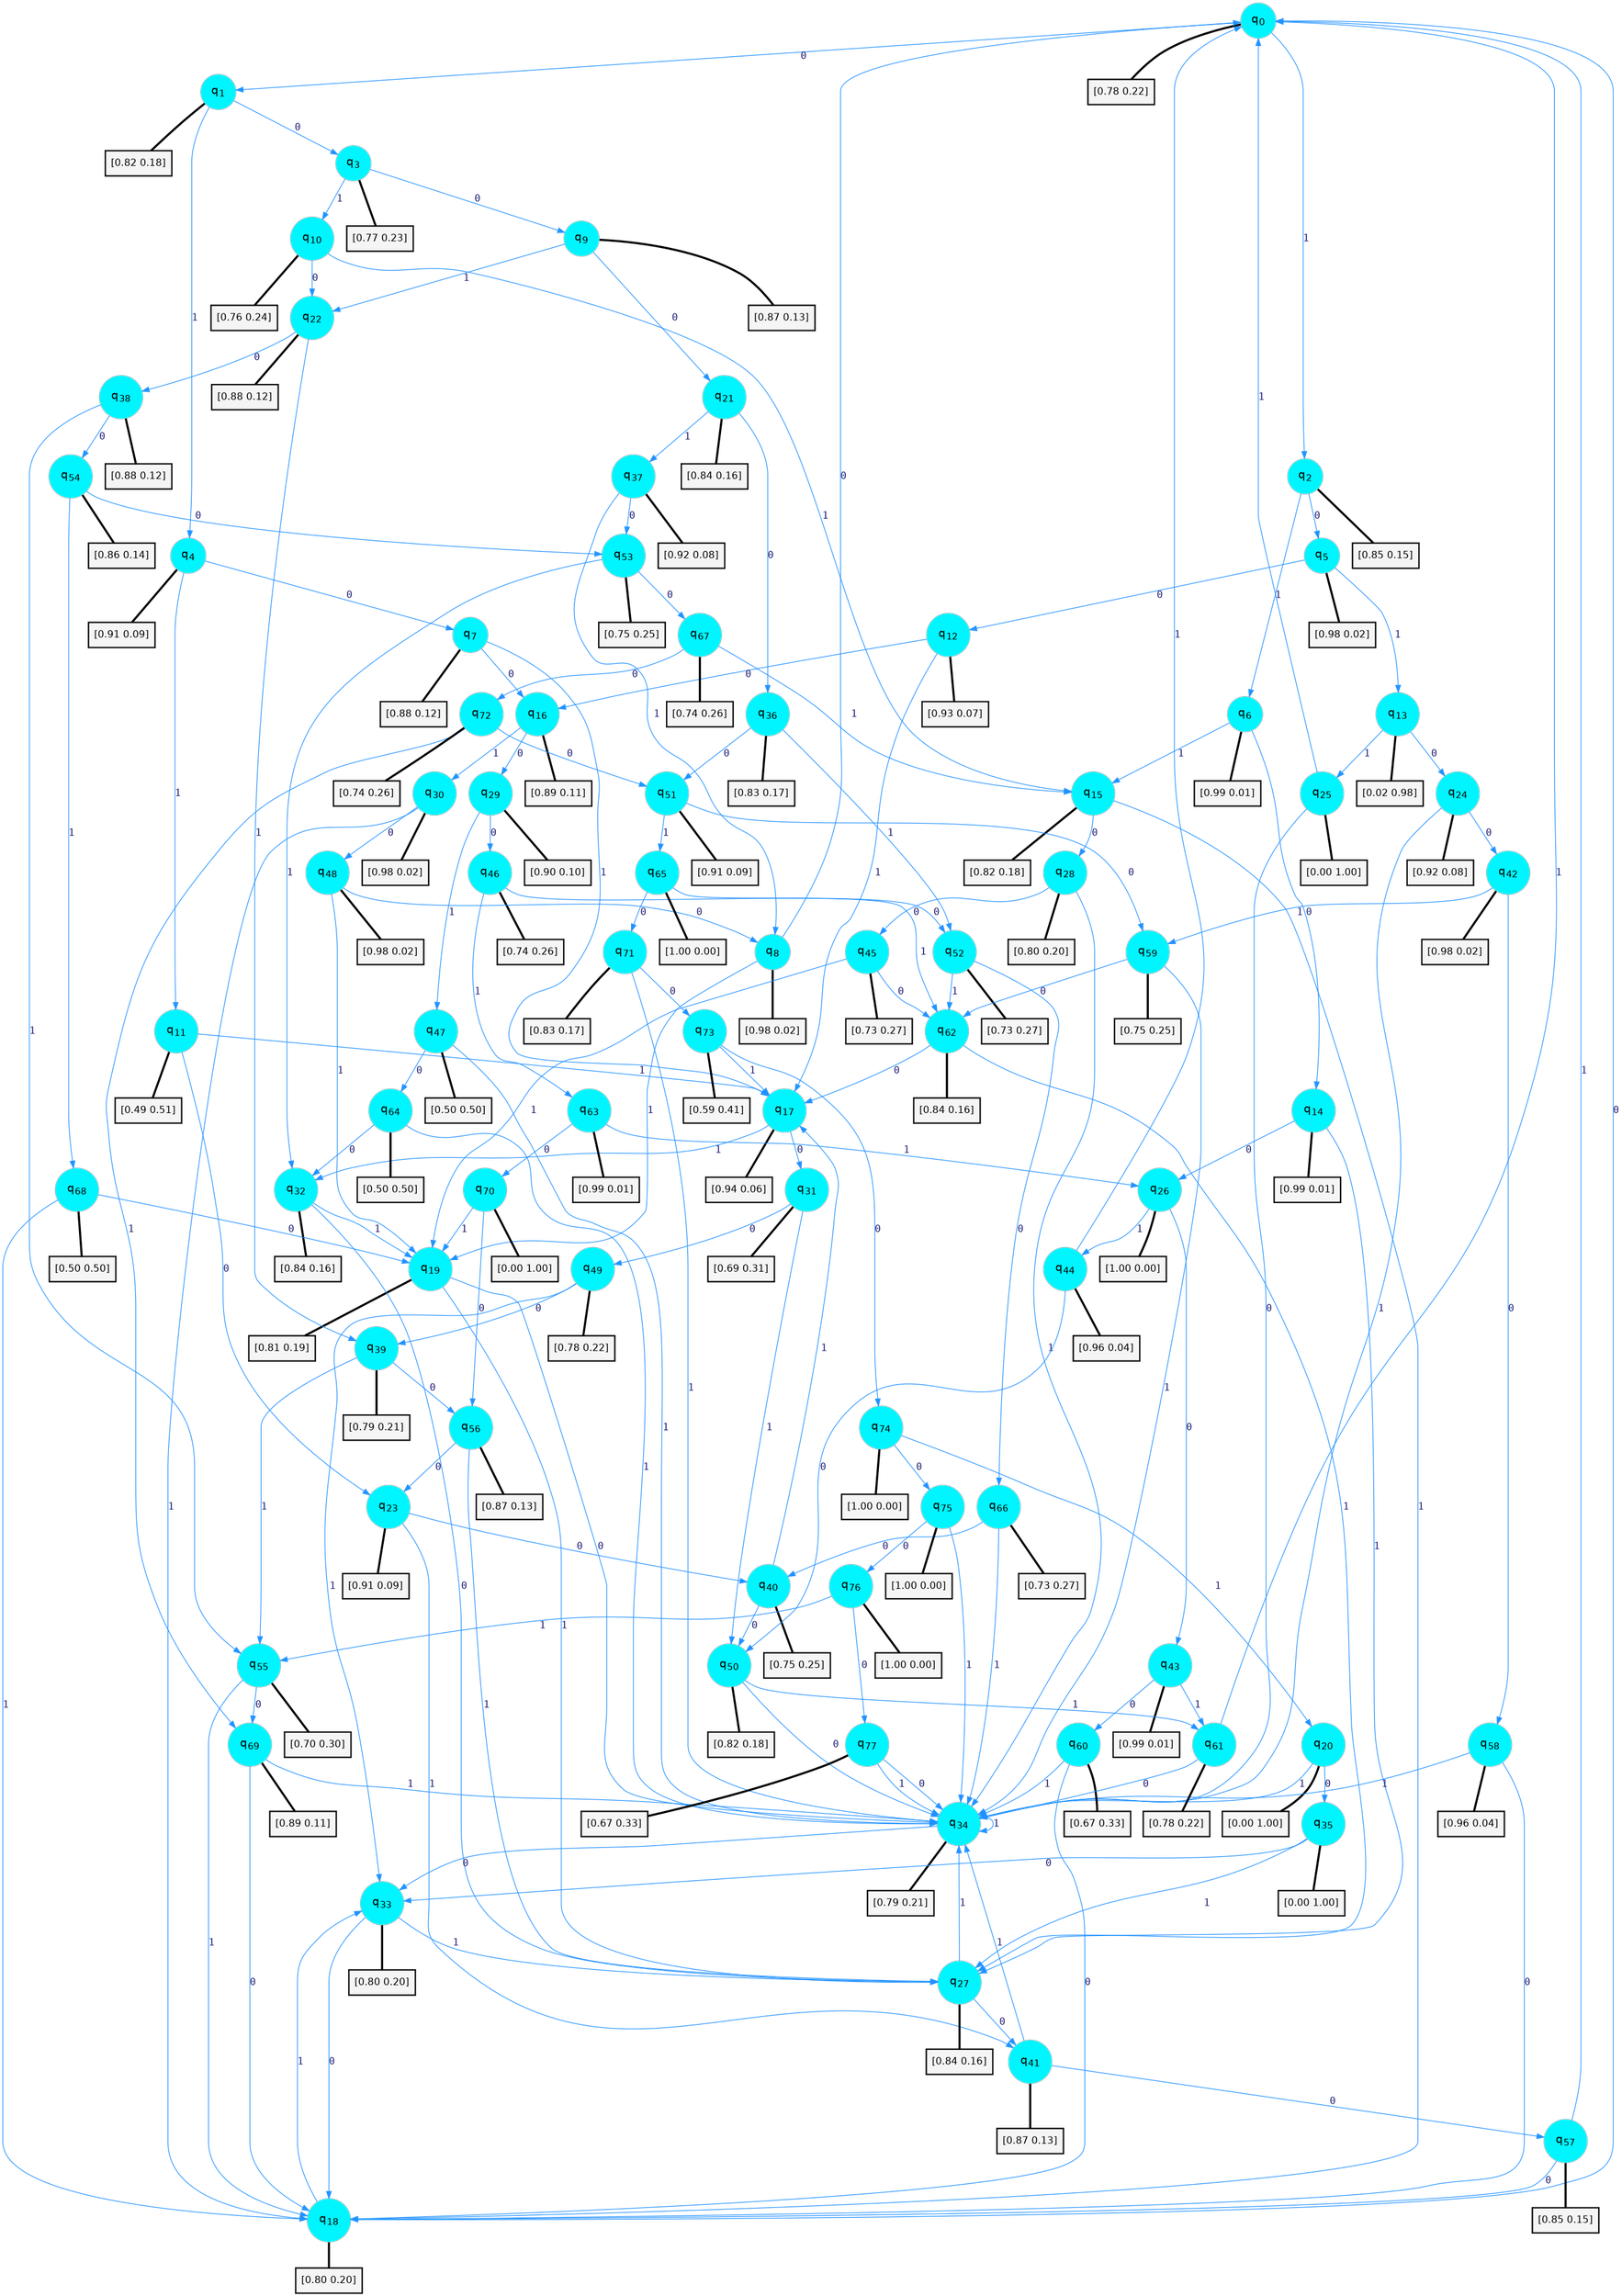 digraph G {
graph [
bgcolor=transparent, dpi=300, rankdir=TD, size="40,25"];
node [
color=gray, fillcolor=turquoise1, fontcolor=black, fontname=Helvetica, fontsize=16, fontweight=bold, shape=circle, style=filled];
edge [
arrowsize=1, color=dodgerblue1, fontcolor=midnightblue, fontname=courier, fontweight=bold, penwidth=1, style=solid, weight=20];
0[label=<q<SUB>0</SUB>>];
1[label=<q<SUB>1</SUB>>];
2[label=<q<SUB>2</SUB>>];
3[label=<q<SUB>3</SUB>>];
4[label=<q<SUB>4</SUB>>];
5[label=<q<SUB>5</SUB>>];
6[label=<q<SUB>6</SUB>>];
7[label=<q<SUB>7</SUB>>];
8[label=<q<SUB>8</SUB>>];
9[label=<q<SUB>9</SUB>>];
10[label=<q<SUB>10</SUB>>];
11[label=<q<SUB>11</SUB>>];
12[label=<q<SUB>12</SUB>>];
13[label=<q<SUB>13</SUB>>];
14[label=<q<SUB>14</SUB>>];
15[label=<q<SUB>15</SUB>>];
16[label=<q<SUB>16</SUB>>];
17[label=<q<SUB>17</SUB>>];
18[label=<q<SUB>18</SUB>>];
19[label=<q<SUB>19</SUB>>];
20[label=<q<SUB>20</SUB>>];
21[label=<q<SUB>21</SUB>>];
22[label=<q<SUB>22</SUB>>];
23[label=<q<SUB>23</SUB>>];
24[label=<q<SUB>24</SUB>>];
25[label=<q<SUB>25</SUB>>];
26[label=<q<SUB>26</SUB>>];
27[label=<q<SUB>27</SUB>>];
28[label=<q<SUB>28</SUB>>];
29[label=<q<SUB>29</SUB>>];
30[label=<q<SUB>30</SUB>>];
31[label=<q<SUB>31</SUB>>];
32[label=<q<SUB>32</SUB>>];
33[label=<q<SUB>33</SUB>>];
34[label=<q<SUB>34</SUB>>];
35[label=<q<SUB>35</SUB>>];
36[label=<q<SUB>36</SUB>>];
37[label=<q<SUB>37</SUB>>];
38[label=<q<SUB>38</SUB>>];
39[label=<q<SUB>39</SUB>>];
40[label=<q<SUB>40</SUB>>];
41[label=<q<SUB>41</SUB>>];
42[label=<q<SUB>42</SUB>>];
43[label=<q<SUB>43</SUB>>];
44[label=<q<SUB>44</SUB>>];
45[label=<q<SUB>45</SUB>>];
46[label=<q<SUB>46</SUB>>];
47[label=<q<SUB>47</SUB>>];
48[label=<q<SUB>48</SUB>>];
49[label=<q<SUB>49</SUB>>];
50[label=<q<SUB>50</SUB>>];
51[label=<q<SUB>51</SUB>>];
52[label=<q<SUB>52</SUB>>];
53[label=<q<SUB>53</SUB>>];
54[label=<q<SUB>54</SUB>>];
55[label=<q<SUB>55</SUB>>];
56[label=<q<SUB>56</SUB>>];
57[label=<q<SUB>57</SUB>>];
58[label=<q<SUB>58</SUB>>];
59[label=<q<SUB>59</SUB>>];
60[label=<q<SUB>60</SUB>>];
61[label=<q<SUB>61</SUB>>];
62[label=<q<SUB>62</SUB>>];
63[label=<q<SUB>63</SUB>>];
64[label=<q<SUB>64</SUB>>];
65[label=<q<SUB>65</SUB>>];
66[label=<q<SUB>66</SUB>>];
67[label=<q<SUB>67</SUB>>];
68[label=<q<SUB>68</SUB>>];
69[label=<q<SUB>69</SUB>>];
70[label=<q<SUB>70</SUB>>];
71[label=<q<SUB>71</SUB>>];
72[label=<q<SUB>72</SUB>>];
73[label=<q<SUB>73</SUB>>];
74[label=<q<SUB>74</SUB>>];
75[label=<q<SUB>75</SUB>>];
76[label=<q<SUB>76</SUB>>];
77[label=<q<SUB>77</SUB>>];
78[label="[0.78 0.22]", shape=box,fontcolor=black, fontname=Helvetica, fontsize=14, penwidth=2, fillcolor=whitesmoke,color=black];
79[label="[0.82 0.18]", shape=box,fontcolor=black, fontname=Helvetica, fontsize=14, penwidth=2, fillcolor=whitesmoke,color=black];
80[label="[0.85 0.15]", shape=box,fontcolor=black, fontname=Helvetica, fontsize=14, penwidth=2, fillcolor=whitesmoke,color=black];
81[label="[0.77 0.23]", shape=box,fontcolor=black, fontname=Helvetica, fontsize=14, penwidth=2, fillcolor=whitesmoke,color=black];
82[label="[0.91 0.09]", shape=box,fontcolor=black, fontname=Helvetica, fontsize=14, penwidth=2, fillcolor=whitesmoke,color=black];
83[label="[0.98 0.02]", shape=box,fontcolor=black, fontname=Helvetica, fontsize=14, penwidth=2, fillcolor=whitesmoke,color=black];
84[label="[0.99 0.01]", shape=box,fontcolor=black, fontname=Helvetica, fontsize=14, penwidth=2, fillcolor=whitesmoke,color=black];
85[label="[0.88 0.12]", shape=box,fontcolor=black, fontname=Helvetica, fontsize=14, penwidth=2, fillcolor=whitesmoke,color=black];
86[label="[0.98 0.02]", shape=box,fontcolor=black, fontname=Helvetica, fontsize=14, penwidth=2, fillcolor=whitesmoke,color=black];
87[label="[0.87 0.13]", shape=box,fontcolor=black, fontname=Helvetica, fontsize=14, penwidth=2, fillcolor=whitesmoke,color=black];
88[label="[0.76 0.24]", shape=box,fontcolor=black, fontname=Helvetica, fontsize=14, penwidth=2, fillcolor=whitesmoke,color=black];
89[label="[0.49 0.51]", shape=box,fontcolor=black, fontname=Helvetica, fontsize=14, penwidth=2, fillcolor=whitesmoke,color=black];
90[label="[0.93 0.07]", shape=box,fontcolor=black, fontname=Helvetica, fontsize=14, penwidth=2, fillcolor=whitesmoke,color=black];
91[label="[0.02 0.98]", shape=box,fontcolor=black, fontname=Helvetica, fontsize=14, penwidth=2, fillcolor=whitesmoke,color=black];
92[label="[0.99 0.01]", shape=box,fontcolor=black, fontname=Helvetica, fontsize=14, penwidth=2, fillcolor=whitesmoke,color=black];
93[label="[0.82 0.18]", shape=box,fontcolor=black, fontname=Helvetica, fontsize=14, penwidth=2, fillcolor=whitesmoke,color=black];
94[label="[0.89 0.11]", shape=box,fontcolor=black, fontname=Helvetica, fontsize=14, penwidth=2, fillcolor=whitesmoke,color=black];
95[label="[0.94 0.06]", shape=box,fontcolor=black, fontname=Helvetica, fontsize=14, penwidth=2, fillcolor=whitesmoke,color=black];
96[label="[0.80 0.20]", shape=box,fontcolor=black, fontname=Helvetica, fontsize=14, penwidth=2, fillcolor=whitesmoke,color=black];
97[label="[0.81 0.19]", shape=box,fontcolor=black, fontname=Helvetica, fontsize=14, penwidth=2, fillcolor=whitesmoke,color=black];
98[label="[0.00 1.00]", shape=box,fontcolor=black, fontname=Helvetica, fontsize=14, penwidth=2, fillcolor=whitesmoke,color=black];
99[label="[0.84 0.16]", shape=box,fontcolor=black, fontname=Helvetica, fontsize=14, penwidth=2, fillcolor=whitesmoke,color=black];
100[label="[0.88 0.12]", shape=box,fontcolor=black, fontname=Helvetica, fontsize=14, penwidth=2, fillcolor=whitesmoke,color=black];
101[label="[0.91 0.09]", shape=box,fontcolor=black, fontname=Helvetica, fontsize=14, penwidth=2, fillcolor=whitesmoke,color=black];
102[label="[0.92 0.08]", shape=box,fontcolor=black, fontname=Helvetica, fontsize=14, penwidth=2, fillcolor=whitesmoke,color=black];
103[label="[0.00 1.00]", shape=box,fontcolor=black, fontname=Helvetica, fontsize=14, penwidth=2, fillcolor=whitesmoke,color=black];
104[label="[1.00 0.00]", shape=box,fontcolor=black, fontname=Helvetica, fontsize=14, penwidth=2, fillcolor=whitesmoke,color=black];
105[label="[0.84 0.16]", shape=box,fontcolor=black, fontname=Helvetica, fontsize=14, penwidth=2, fillcolor=whitesmoke,color=black];
106[label="[0.80 0.20]", shape=box,fontcolor=black, fontname=Helvetica, fontsize=14, penwidth=2, fillcolor=whitesmoke,color=black];
107[label="[0.90 0.10]", shape=box,fontcolor=black, fontname=Helvetica, fontsize=14, penwidth=2, fillcolor=whitesmoke,color=black];
108[label="[0.98 0.02]", shape=box,fontcolor=black, fontname=Helvetica, fontsize=14, penwidth=2, fillcolor=whitesmoke,color=black];
109[label="[0.69 0.31]", shape=box,fontcolor=black, fontname=Helvetica, fontsize=14, penwidth=2, fillcolor=whitesmoke,color=black];
110[label="[0.84 0.16]", shape=box,fontcolor=black, fontname=Helvetica, fontsize=14, penwidth=2, fillcolor=whitesmoke,color=black];
111[label="[0.80 0.20]", shape=box,fontcolor=black, fontname=Helvetica, fontsize=14, penwidth=2, fillcolor=whitesmoke,color=black];
112[label="[0.79 0.21]", shape=box,fontcolor=black, fontname=Helvetica, fontsize=14, penwidth=2, fillcolor=whitesmoke,color=black];
113[label="[0.00 1.00]", shape=box,fontcolor=black, fontname=Helvetica, fontsize=14, penwidth=2, fillcolor=whitesmoke,color=black];
114[label="[0.83 0.17]", shape=box,fontcolor=black, fontname=Helvetica, fontsize=14, penwidth=2, fillcolor=whitesmoke,color=black];
115[label="[0.92 0.08]", shape=box,fontcolor=black, fontname=Helvetica, fontsize=14, penwidth=2, fillcolor=whitesmoke,color=black];
116[label="[0.88 0.12]", shape=box,fontcolor=black, fontname=Helvetica, fontsize=14, penwidth=2, fillcolor=whitesmoke,color=black];
117[label="[0.79 0.21]", shape=box,fontcolor=black, fontname=Helvetica, fontsize=14, penwidth=2, fillcolor=whitesmoke,color=black];
118[label="[0.75 0.25]", shape=box,fontcolor=black, fontname=Helvetica, fontsize=14, penwidth=2, fillcolor=whitesmoke,color=black];
119[label="[0.87 0.13]", shape=box,fontcolor=black, fontname=Helvetica, fontsize=14, penwidth=2, fillcolor=whitesmoke,color=black];
120[label="[0.98 0.02]", shape=box,fontcolor=black, fontname=Helvetica, fontsize=14, penwidth=2, fillcolor=whitesmoke,color=black];
121[label="[0.99 0.01]", shape=box,fontcolor=black, fontname=Helvetica, fontsize=14, penwidth=2, fillcolor=whitesmoke,color=black];
122[label="[0.96 0.04]", shape=box,fontcolor=black, fontname=Helvetica, fontsize=14, penwidth=2, fillcolor=whitesmoke,color=black];
123[label="[0.73 0.27]", shape=box,fontcolor=black, fontname=Helvetica, fontsize=14, penwidth=2, fillcolor=whitesmoke,color=black];
124[label="[0.74 0.26]", shape=box,fontcolor=black, fontname=Helvetica, fontsize=14, penwidth=2, fillcolor=whitesmoke,color=black];
125[label="[0.50 0.50]", shape=box,fontcolor=black, fontname=Helvetica, fontsize=14, penwidth=2, fillcolor=whitesmoke,color=black];
126[label="[0.98 0.02]", shape=box,fontcolor=black, fontname=Helvetica, fontsize=14, penwidth=2, fillcolor=whitesmoke,color=black];
127[label="[0.78 0.22]", shape=box,fontcolor=black, fontname=Helvetica, fontsize=14, penwidth=2, fillcolor=whitesmoke,color=black];
128[label="[0.82 0.18]", shape=box,fontcolor=black, fontname=Helvetica, fontsize=14, penwidth=2, fillcolor=whitesmoke,color=black];
129[label="[0.91 0.09]", shape=box,fontcolor=black, fontname=Helvetica, fontsize=14, penwidth=2, fillcolor=whitesmoke,color=black];
130[label="[0.73 0.27]", shape=box,fontcolor=black, fontname=Helvetica, fontsize=14, penwidth=2, fillcolor=whitesmoke,color=black];
131[label="[0.75 0.25]", shape=box,fontcolor=black, fontname=Helvetica, fontsize=14, penwidth=2, fillcolor=whitesmoke,color=black];
132[label="[0.86 0.14]", shape=box,fontcolor=black, fontname=Helvetica, fontsize=14, penwidth=2, fillcolor=whitesmoke,color=black];
133[label="[0.70 0.30]", shape=box,fontcolor=black, fontname=Helvetica, fontsize=14, penwidth=2, fillcolor=whitesmoke,color=black];
134[label="[0.87 0.13]", shape=box,fontcolor=black, fontname=Helvetica, fontsize=14, penwidth=2, fillcolor=whitesmoke,color=black];
135[label="[0.85 0.15]", shape=box,fontcolor=black, fontname=Helvetica, fontsize=14, penwidth=2, fillcolor=whitesmoke,color=black];
136[label="[0.96 0.04]", shape=box,fontcolor=black, fontname=Helvetica, fontsize=14, penwidth=2, fillcolor=whitesmoke,color=black];
137[label="[0.75 0.25]", shape=box,fontcolor=black, fontname=Helvetica, fontsize=14, penwidth=2, fillcolor=whitesmoke,color=black];
138[label="[0.67 0.33]", shape=box,fontcolor=black, fontname=Helvetica, fontsize=14, penwidth=2, fillcolor=whitesmoke,color=black];
139[label="[0.78 0.22]", shape=box,fontcolor=black, fontname=Helvetica, fontsize=14, penwidth=2, fillcolor=whitesmoke,color=black];
140[label="[0.84 0.16]", shape=box,fontcolor=black, fontname=Helvetica, fontsize=14, penwidth=2, fillcolor=whitesmoke,color=black];
141[label="[0.99 0.01]", shape=box,fontcolor=black, fontname=Helvetica, fontsize=14, penwidth=2, fillcolor=whitesmoke,color=black];
142[label="[0.50 0.50]", shape=box,fontcolor=black, fontname=Helvetica, fontsize=14, penwidth=2, fillcolor=whitesmoke,color=black];
143[label="[1.00 0.00]", shape=box,fontcolor=black, fontname=Helvetica, fontsize=14, penwidth=2, fillcolor=whitesmoke,color=black];
144[label="[0.73 0.27]", shape=box,fontcolor=black, fontname=Helvetica, fontsize=14, penwidth=2, fillcolor=whitesmoke,color=black];
145[label="[0.74 0.26]", shape=box,fontcolor=black, fontname=Helvetica, fontsize=14, penwidth=2, fillcolor=whitesmoke,color=black];
146[label="[0.50 0.50]", shape=box,fontcolor=black, fontname=Helvetica, fontsize=14, penwidth=2, fillcolor=whitesmoke,color=black];
147[label="[0.89 0.11]", shape=box,fontcolor=black, fontname=Helvetica, fontsize=14, penwidth=2, fillcolor=whitesmoke,color=black];
148[label="[0.00 1.00]", shape=box,fontcolor=black, fontname=Helvetica, fontsize=14, penwidth=2, fillcolor=whitesmoke,color=black];
149[label="[0.83 0.17]", shape=box,fontcolor=black, fontname=Helvetica, fontsize=14, penwidth=2, fillcolor=whitesmoke,color=black];
150[label="[0.74 0.26]", shape=box,fontcolor=black, fontname=Helvetica, fontsize=14, penwidth=2, fillcolor=whitesmoke,color=black];
151[label="[0.59 0.41]", shape=box,fontcolor=black, fontname=Helvetica, fontsize=14, penwidth=2, fillcolor=whitesmoke,color=black];
152[label="[1.00 0.00]", shape=box,fontcolor=black, fontname=Helvetica, fontsize=14, penwidth=2, fillcolor=whitesmoke,color=black];
153[label="[1.00 0.00]", shape=box,fontcolor=black, fontname=Helvetica, fontsize=14, penwidth=2, fillcolor=whitesmoke,color=black];
154[label="[1.00 0.00]", shape=box,fontcolor=black, fontname=Helvetica, fontsize=14, penwidth=2, fillcolor=whitesmoke,color=black];
155[label="[0.67 0.33]", shape=box,fontcolor=black, fontname=Helvetica, fontsize=14, penwidth=2, fillcolor=whitesmoke,color=black];
0->1 [label=0];
0->2 [label=1];
0->78 [arrowhead=none, penwidth=3,color=black];
1->3 [label=0];
1->4 [label=1];
1->79 [arrowhead=none, penwidth=3,color=black];
2->5 [label=0];
2->6 [label=1];
2->80 [arrowhead=none, penwidth=3,color=black];
3->9 [label=0];
3->10 [label=1];
3->81 [arrowhead=none, penwidth=3,color=black];
4->7 [label=0];
4->11 [label=1];
4->82 [arrowhead=none, penwidth=3,color=black];
5->12 [label=0];
5->13 [label=1];
5->83 [arrowhead=none, penwidth=3,color=black];
6->14 [label=0];
6->15 [label=1];
6->84 [arrowhead=none, penwidth=3,color=black];
7->16 [label=0];
7->17 [label=1];
7->85 [arrowhead=none, penwidth=3,color=black];
8->0 [label=0];
8->19 [label=1];
8->86 [arrowhead=none, penwidth=3,color=black];
9->21 [label=0];
9->22 [label=1];
9->87 [arrowhead=none, penwidth=3,color=black];
10->22 [label=0];
10->15 [label=1];
10->88 [arrowhead=none, penwidth=3,color=black];
11->23 [label=0];
11->17 [label=1];
11->89 [arrowhead=none, penwidth=3,color=black];
12->16 [label=0];
12->17 [label=1];
12->90 [arrowhead=none, penwidth=3,color=black];
13->24 [label=0];
13->25 [label=1];
13->91 [arrowhead=none, penwidth=3,color=black];
14->26 [label=0];
14->27 [label=1];
14->92 [arrowhead=none, penwidth=3,color=black];
15->28 [label=0];
15->18 [label=1];
15->93 [arrowhead=none, penwidth=3,color=black];
16->29 [label=0];
16->30 [label=1];
16->94 [arrowhead=none, penwidth=3,color=black];
17->31 [label=0];
17->32 [label=1];
17->95 [arrowhead=none, penwidth=3,color=black];
18->0 [label=0];
18->33 [label=1];
18->96 [arrowhead=none, penwidth=3,color=black];
19->34 [label=0];
19->27 [label=1];
19->97 [arrowhead=none, penwidth=3,color=black];
20->35 [label=0];
20->34 [label=1];
20->98 [arrowhead=none, penwidth=3,color=black];
21->36 [label=0];
21->37 [label=1];
21->99 [arrowhead=none, penwidth=3,color=black];
22->38 [label=0];
22->39 [label=1];
22->100 [arrowhead=none, penwidth=3,color=black];
23->40 [label=0];
23->41 [label=1];
23->101 [arrowhead=none, penwidth=3,color=black];
24->42 [label=0];
24->34 [label=1];
24->102 [arrowhead=none, penwidth=3,color=black];
25->34 [label=0];
25->0 [label=1];
25->103 [arrowhead=none, penwidth=3,color=black];
26->43 [label=0];
26->44 [label=1];
26->104 [arrowhead=none, penwidth=3,color=black];
27->41 [label=0];
27->34 [label=1];
27->105 [arrowhead=none, penwidth=3,color=black];
28->45 [label=0];
28->34 [label=1];
28->106 [arrowhead=none, penwidth=3,color=black];
29->46 [label=0];
29->47 [label=1];
29->107 [arrowhead=none, penwidth=3,color=black];
30->48 [label=0];
30->18 [label=1];
30->108 [arrowhead=none, penwidth=3,color=black];
31->49 [label=0];
31->50 [label=1];
31->109 [arrowhead=none, penwidth=3,color=black];
32->27 [label=0];
32->19 [label=1];
32->110 [arrowhead=none, penwidth=3,color=black];
33->18 [label=0];
33->27 [label=1];
33->111 [arrowhead=none, penwidth=3,color=black];
34->33 [label=0];
34->34 [label=1];
34->112 [arrowhead=none, penwidth=3,color=black];
35->33 [label=0];
35->27 [label=1];
35->113 [arrowhead=none, penwidth=3,color=black];
36->51 [label=0];
36->52 [label=1];
36->114 [arrowhead=none, penwidth=3,color=black];
37->53 [label=0];
37->8 [label=1];
37->115 [arrowhead=none, penwidth=3,color=black];
38->54 [label=0];
38->55 [label=1];
38->116 [arrowhead=none, penwidth=3,color=black];
39->56 [label=0];
39->55 [label=1];
39->117 [arrowhead=none, penwidth=3,color=black];
40->50 [label=0];
40->17 [label=1];
40->118 [arrowhead=none, penwidth=3,color=black];
41->57 [label=0];
41->34 [label=1];
41->119 [arrowhead=none, penwidth=3,color=black];
42->58 [label=0];
42->59 [label=1];
42->120 [arrowhead=none, penwidth=3,color=black];
43->60 [label=0];
43->61 [label=1];
43->121 [arrowhead=none, penwidth=3,color=black];
44->50 [label=0];
44->0 [label=1];
44->122 [arrowhead=none, penwidth=3,color=black];
45->62 [label=0];
45->19 [label=1];
45->123 [arrowhead=none, penwidth=3,color=black];
46->52 [label=0];
46->63 [label=1];
46->124 [arrowhead=none, penwidth=3,color=black];
47->64 [label=0];
47->34 [label=1];
47->125 [arrowhead=none, penwidth=3,color=black];
48->8 [label=0];
48->19 [label=1];
48->126 [arrowhead=none, penwidth=3,color=black];
49->39 [label=0];
49->33 [label=1];
49->127 [arrowhead=none, penwidth=3,color=black];
50->34 [label=0];
50->61 [label=1];
50->128 [arrowhead=none, penwidth=3,color=black];
51->59 [label=0];
51->65 [label=1];
51->129 [arrowhead=none, penwidth=3,color=black];
52->66 [label=0];
52->62 [label=1];
52->130 [arrowhead=none, penwidth=3,color=black];
53->67 [label=0];
53->32 [label=1];
53->131 [arrowhead=none, penwidth=3,color=black];
54->53 [label=0];
54->68 [label=1];
54->132 [arrowhead=none, penwidth=3,color=black];
55->69 [label=0];
55->18 [label=1];
55->133 [arrowhead=none, penwidth=3,color=black];
56->23 [label=0];
56->27 [label=1];
56->134 [arrowhead=none, penwidth=3,color=black];
57->18 [label=0];
57->0 [label=1];
57->135 [arrowhead=none, penwidth=3,color=black];
58->18 [label=0];
58->34 [label=1];
58->136 [arrowhead=none, penwidth=3,color=black];
59->62 [label=0];
59->34 [label=1];
59->137 [arrowhead=none, penwidth=3,color=black];
60->18 [label=0];
60->34 [label=1];
60->138 [arrowhead=none, penwidth=3,color=black];
61->34 [label=0];
61->0 [label=1];
61->139 [arrowhead=none, penwidth=3,color=black];
62->17 [label=0];
62->27 [label=1];
62->140 [arrowhead=none, penwidth=3,color=black];
63->70 [label=0];
63->26 [label=1];
63->141 [arrowhead=none, penwidth=3,color=black];
64->32 [label=0];
64->34 [label=1];
64->142 [arrowhead=none, penwidth=3,color=black];
65->71 [label=0];
65->62 [label=1];
65->143 [arrowhead=none, penwidth=3,color=black];
66->40 [label=0];
66->34 [label=1];
66->144 [arrowhead=none, penwidth=3,color=black];
67->72 [label=0];
67->15 [label=1];
67->145 [arrowhead=none, penwidth=3,color=black];
68->19 [label=0];
68->18 [label=1];
68->146 [arrowhead=none, penwidth=3,color=black];
69->18 [label=0];
69->34 [label=1];
69->147 [arrowhead=none, penwidth=3,color=black];
70->56 [label=0];
70->19 [label=1];
70->148 [arrowhead=none, penwidth=3,color=black];
71->73 [label=0];
71->34 [label=1];
71->149 [arrowhead=none, penwidth=3,color=black];
72->51 [label=0];
72->69 [label=1];
72->150 [arrowhead=none, penwidth=3,color=black];
73->74 [label=0];
73->17 [label=1];
73->151 [arrowhead=none, penwidth=3,color=black];
74->75 [label=0];
74->20 [label=1];
74->152 [arrowhead=none, penwidth=3,color=black];
75->76 [label=0];
75->34 [label=1];
75->153 [arrowhead=none, penwidth=3,color=black];
76->77 [label=0];
76->55 [label=1];
76->154 [arrowhead=none, penwidth=3,color=black];
77->34 [label=0];
77->34 [label=1];
77->155 [arrowhead=none, penwidth=3,color=black];
}
